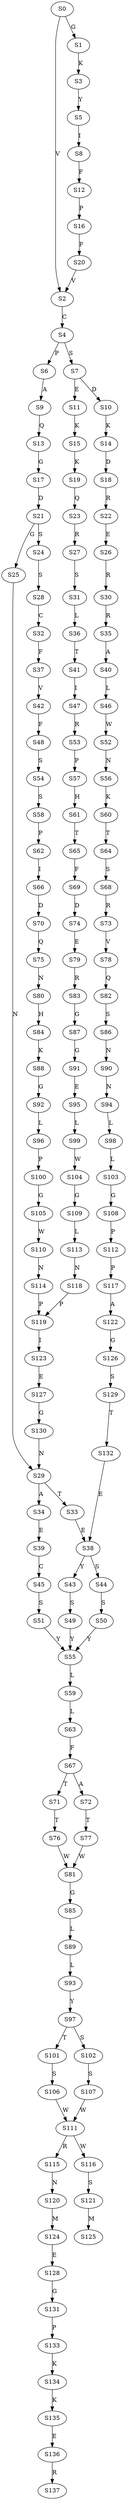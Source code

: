 strict digraph  {
	S0 -> S1 [ label = G ];
	S0 -> S2 [ label = V ];
	S1 -> S3 [ label = K ];
	S2 -> S4 [ label = C ];
	S3 -> S5 [ label = Y ];
	S4 -> S6 [ label = P ];
	S4 -> S7 [ label = S ];
	S5 -> S8 [ label = I ];
	S6 -> S9 [ label = A ];
	S7 -> S10 [ label = D ];
	S7 -> S11 [ label = E ];
	S8 -> S12 [ label = F ];
	S9 -> S13 [ label = Q ];
	S10 -> S14 [ label = K ];
	S11 -> S15 [ label = K ];
	S12 -> S16 [ label = P ];
	S13 -> S17 [ label = G ];
	S14 -> S18 [ label = D ];
	S15 -> S19 [ label = K ];
	S16 -> S20 [ label = F ];
	S17 -> S21 [ label = D ];
	S18 -> S22 [ label = R ];
	S19 -> S23 [ label = Q ];
	S20 -> S2 [ label = V ];
	S21 -> S24 [ label = S ];
	S21 -> S25 [ label = G ];
	S22 -> S26 [ label = E ];
	S23 -> S27 [ label = R ];
	S24 -> S28 [ label = S ];
	S25 -> S29 [ label = N ];
	S26 -> S30 [ label = R ];
	S27 -> S31 [ label = S ];
	S28 -> S32 [ label = C ];
	S29 -> S33 [ label = T ];
	S29 -> S34 [ label = A ];
	S30 -> S35 [ label = R ];
	S31 -> S36 [ label = L ];
	S32 -> S37 [ label = F ];
	S33 -> S38 [ label = E ];
	S34 -> S39 [ label = E ];
	S35 -> S40 [ label = A ];
	S36 -> S41 [ label = T ];
	S37 -> S42 [ label = V ];
	S38 -> S43 [ label = Y ];
	S38 -> S44 [ label = S ];
	S39 -> S45 [ label = C ];
	S40 -> S46 [ label = L ];
	S41 -> S47 [ label = I ];
	S42 -> S48 [ label = F ];
	S43 -> S49 [ label = S ];
	S44 -> S50 [ label = S ];
	S45 -> S51 [ label = S ];
	S46 -> S52 [ label = W ];
	S47 -> S53 [ label = R ];
	S48 -> S54 [ label = S ];
	S49 -> S55 [ label = Y ];
	S50 -> S55 [ label = Y ];
	S51 -> S55 [ label = Y ];
	S52 -> S56 [ label = N ];
	S53 -> S57 [ label = P ];
	S54 -> S58 [ label = S ];
	S55 -> S59 [ label = L ];
	S56 -> S60 [ label = K ];
	S57 -> S61 [ label = H ];
	S58 -> S62 [ label = P ];
	S59 -> S63 [ label = L ];
	S60 -> S64 [ label = T ];
	S61 -> S65 [ label = T ];
	S62 -> S66 [ label = I ];
	S63 -> S67 [ label = F ];
	S64 -> S68 [ label = S ];
	S65 -> S69 [ label = F ];
	S66 -> S70 [ label = D ];
	S67 -> S71 [ label = T ];
	S67 -> S72 [ label = A ];
	S68 -> S73 [ label = R ];
	S69 -> S74 [ label = D ];
	S70 -> S75 [ label = Q ];
	S71 -> S76 [ label = T ];
	S72 -> S77 [ label = T ];
	S73 -> S78 [ label = V ];
	S74 -> S79 [ label = E ];
	S75 -> S80 [ label = N ];
	S76 -> S81 [ label = W ];
	S77 -> S81 [ label = W ];
	S78 -> S82 [ label = Q ];
	S79 -> S83 [ label = R ];
	S80 -> S84 [ label = H ];
	S81 -> S85 [ label = G ];
	S82 -> S86 [ label = S ];
	S83 -> S87 [ label = G ];
	S84 -> S88 [ label = K ];
	S85 -> S89 [ label = L ];
	S86 -> S90 [ label = N ];
	S87 -> S91 [ label = G ];
	S88 -> S92 [ label = G ];
	S89 -> S93 [ label = L ];
	S90 -> S94 [ label = N ];
	S91 -> S95 [ label = E ];
	S92 -> S96 [ label = L ];
	S93 -> S97 [ label = Y ];
	S94 -> S98 [ label = L ];
	S95 -> S99 [ label = L ];
	S96 -> S100 [ label = P ];
	S97 -> S101 [ label = T ];
	S97 -> S102 [ label = S ];
	S98 -> S103 [ label = L ];
	S99 -> S104 [ label = W ];
	S100 -> S105 [ label = G ];
	S101 -> S106 [ label = S ];
	S102 -> S107 [ label = S ];
	S103 -> S108 [ label = G ];
	S104 -> S109 [ label = G ];
	S105 -> S110 [ label = W ];
	S106 -> S111 [ label = W ];
	S107 -> S111 [ label = W ];
	S108 -> S112 [ label = P ];
	S109 -> S113 [ label = L ];
	S110 -> S114 [ label = N ];
	S111 -> S115 [ label = R ];
	S111 -> S116 [ label = W ];
	S112 -> S117 [ label = P ];
	S113 -> S118 [ label = N ];
	S114 -> S119 [ label = P ];
	S115 -> S120 [ label = N ];
	S116 -> S121 [ label = S ];
	S117 -> S122 [ label = A ];
	S118 -> S119 [ label = P ];
	S119 -> S123 [ label = I ];
	S120 -> S124 [ label = M ];
	S121 -> S125 [ label = M ];
	S122 -> S126 [ label = G ];
	S123 -> S127 [ label = E ];
	S124 -> S128 [ label = E ];
	S126 -> S129 [ label = S ];
	S127 -> S130 [ label = G ];
	S128 -> S131 [ label = G ];
	S129 -> S132 [ label = T ];
	S130 -> S29 [ label = N ];
	S131 -> S133 [ label = P ];
	S132 -> S38 [ label = E ];
	S133 -> S134 [ label = K ];
	S134 -> S135 [ label = K ];
	S135 -> S136 [ label = E ];
	S136 -> S137 [ label = R ];
}

